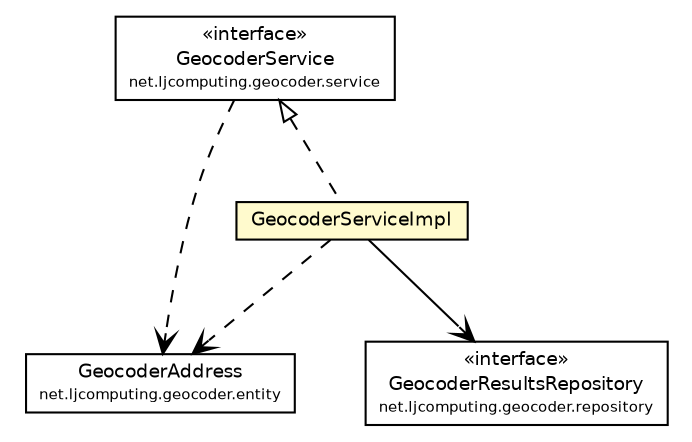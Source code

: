 #!/usr/local/bin/dot
#
# Class diagram 
# Generated by UMLGraph version R5_6 (http://www.umlgraph.org/)
#

digraph G {
	edge [fontname="Helvetica",fontsize=10,labelfontname="Helvetica",labelfontsize=10];
	node [fontname="Helvetica",fontsize=10,shape=plaintext];
	nodesep=0.25;
	ranksep=0.5;
	// net.ljcomputing.geocoder.repository.GeocoderResultsRepository
	c112 [label=<<table title="net.ljcomputing.geocoder.repository.GeocoderResultsRepository" border="0" cellborder="1" cellspacing="0" cellpadding="2" port="p" href="../../repository/GeocoderResultsRepository.html">
		<tr><td><table border="0" cellspacing="0" cellpadding="1">
<tr><td align="center" balign="center"> &#171;interface&#187; </td></tr>
<tr><td align="center" balign="center"> GeocoderResultsRepository </td></tr>
<tr><td align="center" balign="center"><font point-size="7.0"> net.ljcomputing.geocoder.repository </font></td></tr>
		</table></td></tr>
		</table>>, URL="../../repository/GeocoderResultsRepository.html", fontname="Helvetica", fontcolor="black", fontsize=9.0];
	// net.ljcomputing.geocoder.entity.GeocoderAddress
	c113 [label=<<table title="net.ljcomputing.geocoder.entity.GeocoderAddress" border="0" cellborder="1" cellspacing="0" cellpadding="2" port="p" href="../../entity/GeocoderAddress.html">
		<tr><td><table border="0" cellspacing="0" cellpadding="1">
<tr><td align="center" balign="center"> GeocoderAddress </td></tr>
<tr><td align="center" balign="center"><font point-size="7.0"> net.ljcomputing.geocoder.entity </font></td></tr>
		</table></td></tr>
		</table>>, URL="../../entity/GeocoderAddress.html", fontname="Helvetica", fontcolor="black", fontsize=9.0];
	// net.ljcomputing.geocoder.service.impl.GeocoderServiceImpl
	c116 [label=<<table title="net.ljcomputing.geocoder.service.impl.GeocoderServiceImpl" border="0" cellborder="1" cellspacing="0" cellpadding="2" port="p" bgcolor="lemonChiffon" href="./GeocoderServiceImpl.html">
		<tr><td><table border="0" cellspacing="0" cellpadding="1">
<tr><td align="center" balign="center"> GeocoderServiceImpl </td></tr>
		</table></td></tr>
		</table>>, URL="./GeocoderServiceImpl.html", fontname="Helvetica", fontcolor="black", fontsize=9.0];
	// net.ljcomputing.geocoder.service.GeocoderService
	c117 [label=<<table title="net.ljcomputing.geocoder.service.GeocoderService" border="0" cellborder="1" cellspacing="0" cellpadding="2" port="p" href="../GeocoderService.html">
		<tr><td><table border="0" cellspacing="0" cellpadding="1">
<tr><td align="center" balign="center"> &#171;interface&#187; </td></tr>
<tr><td align="center" balign="center"> GeocoderService </td></tr>
<tr><td align="center" balign="center"><font point-size="7.0"> net.ljcomputing.geocoder.service </font></td></tr>
		</table></td></tr>
		</table>>, URL="../GeocoderService.html", fontname="Helvetica", fontcolor="black", fontsize=9.0];
	//net.ljcomputing.geocoder.service.impl.GeocoderServiceImpl implements net.ljcomputing.geocoder.service.GeocoderService
	c117:p -> c116:p [dir=back,arrowtail=empty,style=dashed];
	// net.ljcomputing.geocoder.service.impl.GeocoderServiceImpl NAVASSOC net.ljcomputing.geocoder.repository.GeocoderResultsRepository
	c116:p -> c112:p [taillabel="", label="", headlabel="", fontname="Helvetica", fontcolor="black", fontsize=10.0, color="black", arrowhead=open];
	// net.ljcomputing.geocoder.service.impl.GeocoderServiceImpl DEPEND net.ljcomputing.geocoder.entity.GeocoderAddress
	c116:p -> c113:p [taillabel="", label="", headlabel="", fontname="Helvetica", fontcolor="black", fontsize=10.0, color="black", arrowhead=open, style=dashed];
	// net.ljcomputing.geocoder.service.GeocoderService DEPEND net.ljcomputing.geocoder.entity.GeocoderAddress
	c117:p -> c113:p [taillabel="", label="", headlabel="", fontname="Helvetica", fontcolor="black", fontsize=10.0, color="black", arrowhead=open, style=dashed];
}

